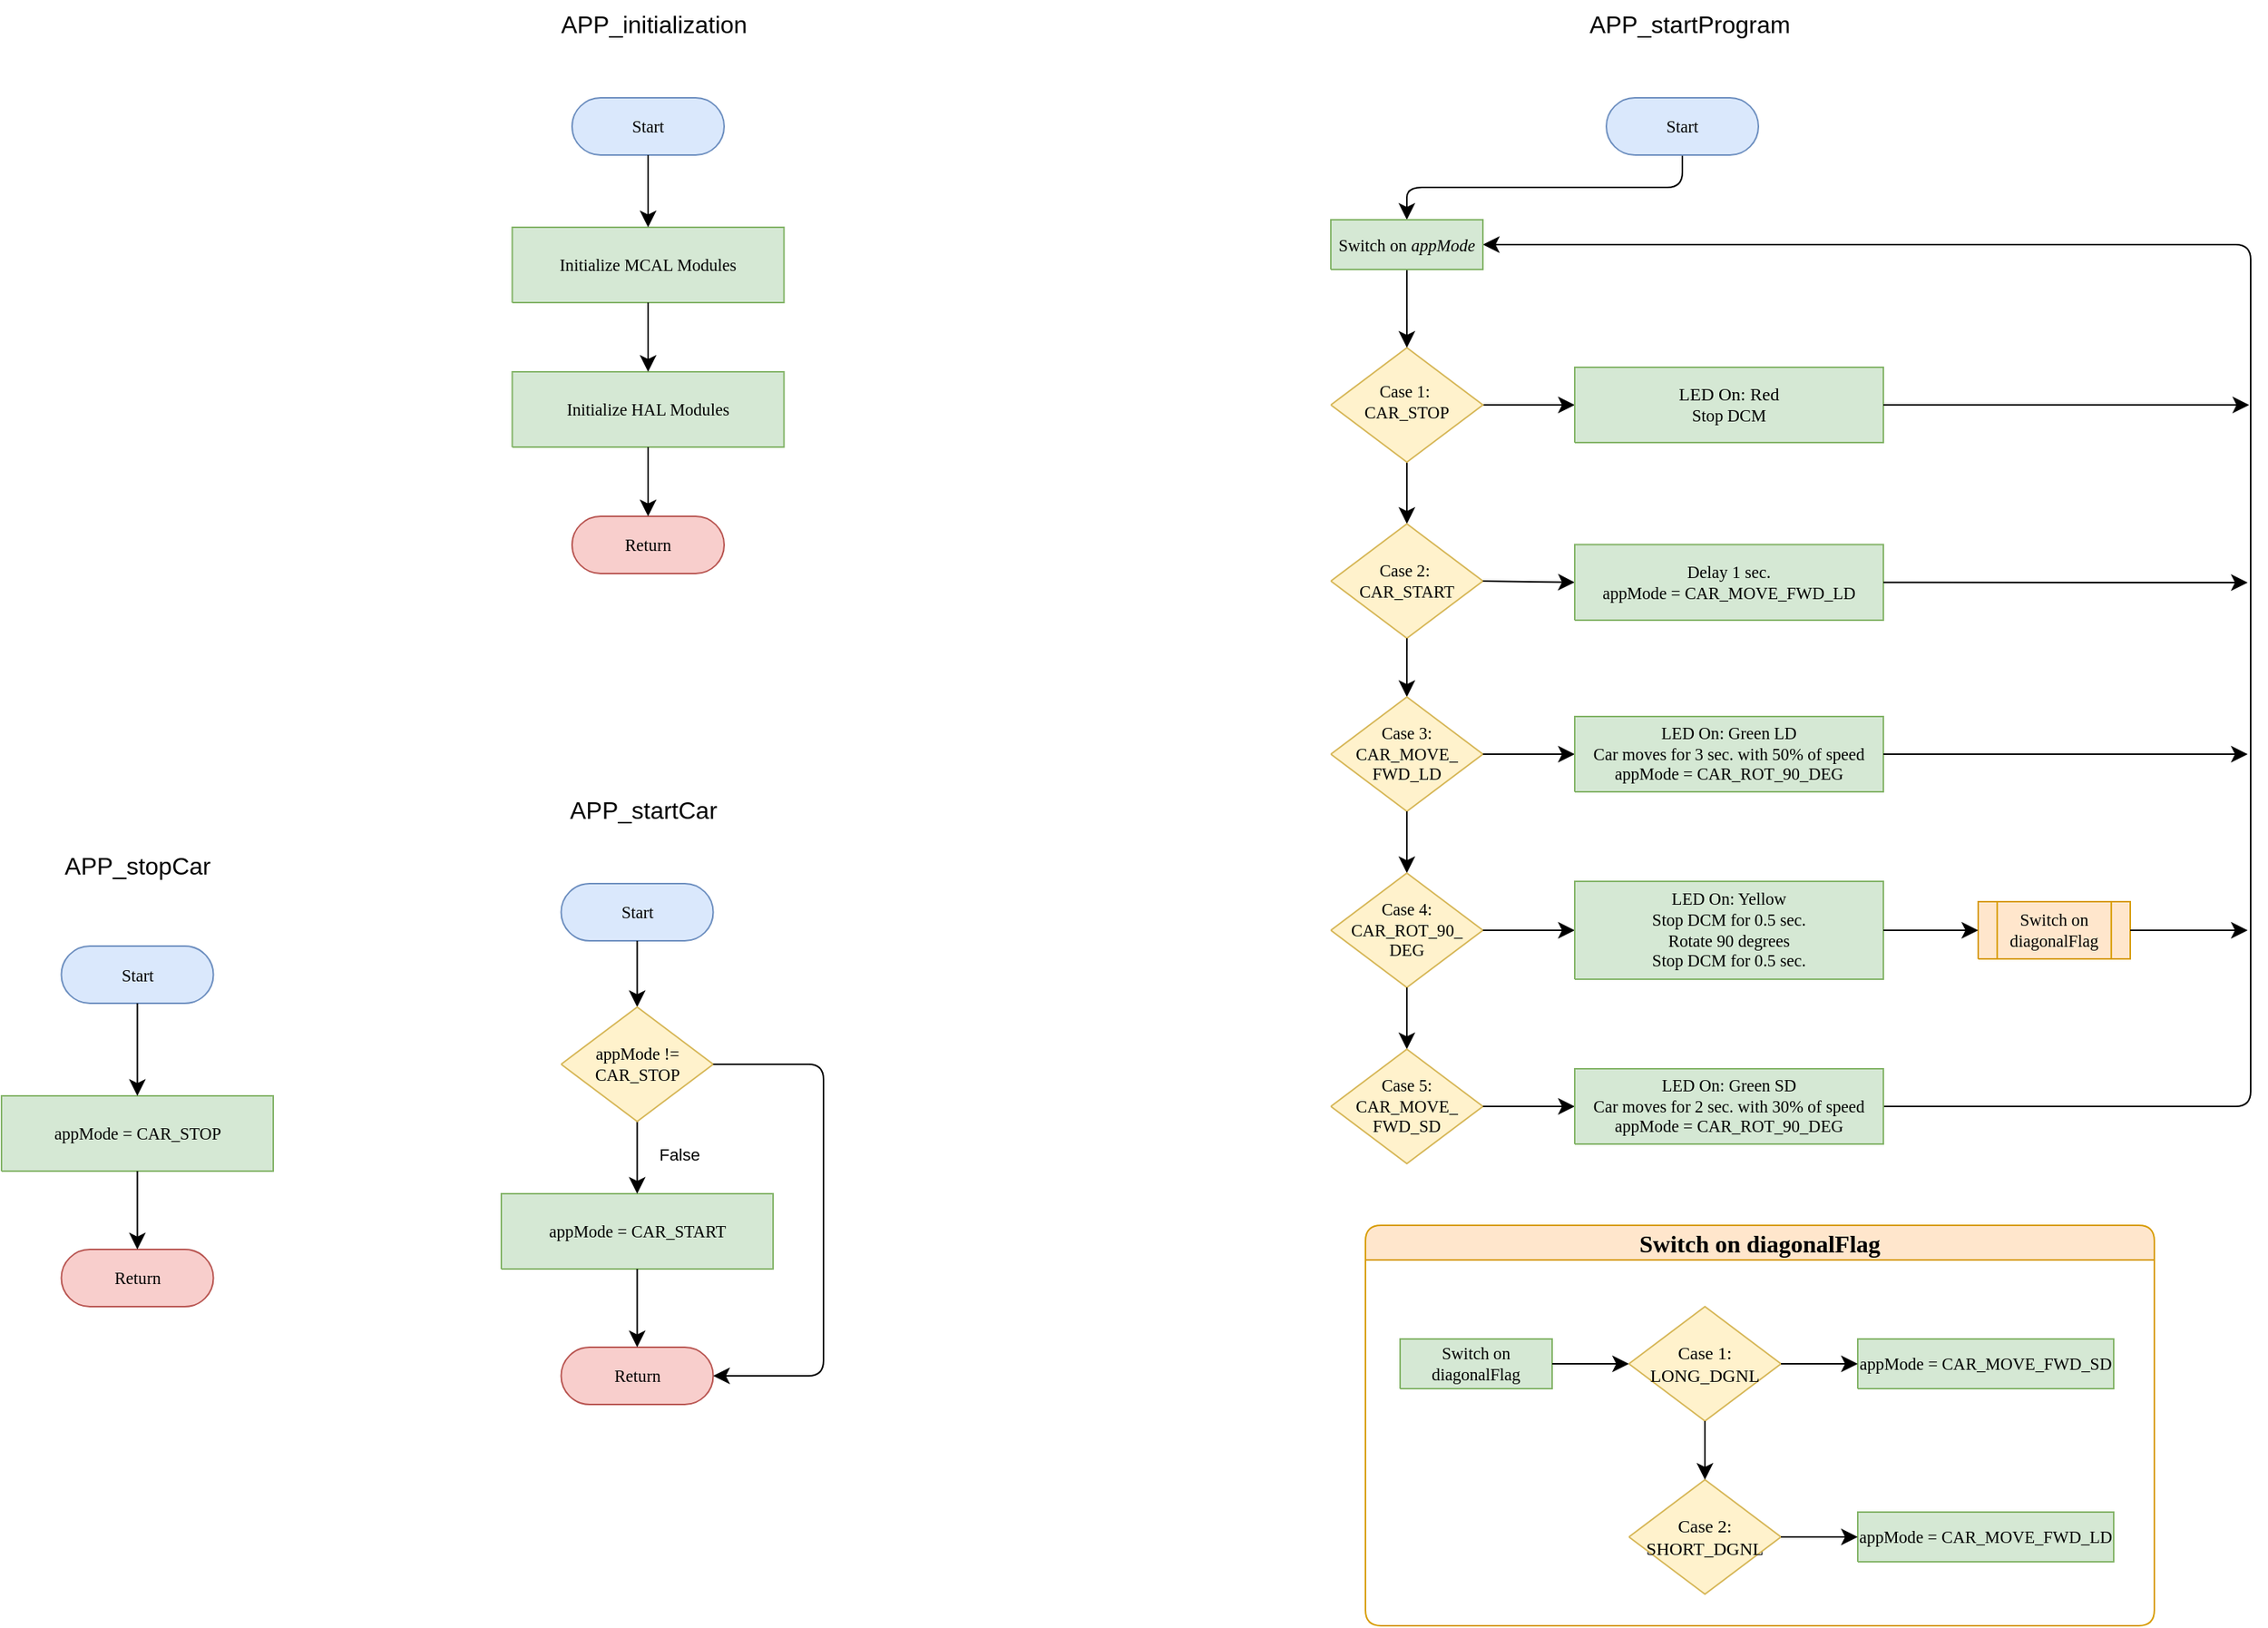<mxfile version="21.1.2" type="device">
  <diagram name="Page-1" id="KBW3ugEOn-Q8geGjZRpk">
    <mxGraphModel dx="2419" dy="1172" grid="0" gridSize="10" guides="1" tooltips="1" connect="1" arrows="1" fold="1" page="0" pageScale="1" pageWidth="850" pageHeight="1100" math="0" shadow="0">
      <root>
        <mxCell id="0" />
        <mxCell id="1" parent="0" />
        <mxCell id="t_7-qpojC-t_Iwh8IbXo-5" style="edgeStyle=none;curved=1;rounded=1;orthogonalLoop=1;jettySize=auto;html=1;exitX=0.5;exitY=1;exitDx=0;exitDy=0;exitPerimeter=0;fontSize=12;startSize=8;endSize=8;fontFamily=Calibri;entryX=0.5;entryY=0;entryDx=0;entryDy=0;entryPerimeter=0;" parent="1" source="t_7-qpojC-t_Iwh8IbXo-7" target="t_7-qpojC-t_Iwh8IbXo-19" edge="1">
          <mxGeometry relative="1" as="geometry">
            <mxPoint x="-99.98" y="246" as="targetPoint" />
          </mxGeometry>
        </mxCell>
        <mxCell id="t_7-qpojC-t_Iwh8IbXo-6" style="edgeStyle=none;curved=1;rounded=1;orthogonalLoop=1;jettySize=auto;html=1;exitX=1;exitY=0.5;exitDx=0;exitDy=0;exitPerimeter=0;fontSize=12;startSize=8;endSize=8;fontFamily=Calibri;entryX=0;entryY=0.5;entryDx=0;entryDy=0;entryPerimeter=0;" parent="1" source="t_7-qpojC-t_Iwh8IbXo-7" target="t_7-qpojC-t_Iwh8IbXo-62" edge="1">
          <mxGeometry relative="1" as="geometry">
            <mxPoint x="24.0" y="171" as="targetPoint" />
          </mxGeometry>
        </mxCell>
        <UserObject label="" Function="EN_DIO_Error_T DIO_init(uint8_t pinNumber, EN_DIO_PORT_T portNumber, EN_DIO_DIRECTION_T direction);" tags="Flowchart" id="t_7-qpojC-t_Iwh8IbXo-7">
          <mxCell style="vsdxID=219;fillColor=#fff2cc;shape=stencil(UzV2Ls5ILEhVNTIoLinKz04tz0wpyVA1dlE1MsrMy0gtyiwBslSNXVWNndPyi1LTi/JL81Ig/IJEkEoQKze/DGRCBUSfAUiHkUElhGcK4bpBVOZk5iGpNEVVikeloQHZpsK0YlWLz1QgA+HFtMycHEgIIcujBwlQCBKcxq4A);strokeColor=#d6b656;spacingTop=-1;spacingBottom=-1;spacingLeft=-1;spacingRight=-1;points=[[0,0.5,0],[1,0.5,0],[0.5,0,0],[0.5,1,0]];labelBackgroundColor=none;rounded=1;html=1;whiteSpace=wrap;fontFamily=Calibri;" parent="1" vertex="1">
            <mxGeometry x="-146.98" y="133" width="101" height="76" as="geometry" />
          </mxCell>
        </UserObject>
        <mxCell id="t_7-qpojC-t_Iwh8IbXo-8" value="&lt;div style=&quot;font-size: 11.29px;&quot;&gt;&lt;font style=&quot;font-size: 11.29px;&quot;&gt;Case 1:&amp;nbsp;&lt;/font&gt;&lt;/div&gt;&lt;div style=&quot;font-size: 11.29px;&quot;&gt;&lt;font style=&quot;font-size: 11.29px;&quot;&gt;CAR_STOP&lt;/font&gt;&lt;/div&gt;" style="text;vsdxID=219;fillColor=none;gradientColor=none;strokeColor=none;spacingTop=-1;spacingBottom=-1;spacingLeft=-1;spacingRight=-1;points=[[0,0.5,0],[1,0.5,0],[0.5,0,0],[0.5,1,0]];labelBackgroundColor=none;rounded=1;html=1;whiteSpace=wrap;verticalAlign=middle;align=center;overflow=width;;html=1;fontColor=#000000;fontFamily=Calibri;" parent="t_7-qpojC-t_Iwh8IbXo-7" vertex="1">
          <mxGeometry x="8.15" y="7.43" width="84.67" height="57.15" as="geometry" />
        </mxCell>
        <mxCell id="t_7-qpojC-t_Iwh8IbXo-9" style="rounded=1;fontColor=#000000;fontFamily=Calibri;" parent="1" vertex="1">
          <mxGeometry x="72.02" y="169" as="geometry" />
        </mxCell>
        <mxCell id="t_7-qpojC-t_Iwh8IbXo-10" style="rounded=1;fontColor=#000000;fontFamily=Calibri;" parent="1" vertex="1">
          <mxGeometry x="72.02" y="158" as="geometry" />
        </mxCell>
        <mxCell id="t_7-qpojC-t_Iwh8IbXo-12" style="edgeStyle=none;curved=1;rounded=1;orthogonalLoop=1;jettySize=auto;html=1;entryX=0.5;entryY=0;entryDx=0;entryDy=0;entryPerimeter=0;fontSize=12;startSize=8;endSize=8;fontFamily=Calibri;" parent="1" source="t_7-qpojC-t_Iwh8IbXo-22" target="t_7-qpojC-t_Iwh8IbXo-7" edge="1">
          <mxGeometry relative="1" as="geometry">
            <mxPoint x="88.5" y="93" as="sourcePoint" />
          </mxGeometry>
        </mxCell>
        <mxCell id="t_7-qpojC-t_Iwh8IbXo-15" style="edgeStyle=orthogonalEdgeStyle;rounded=1;orthogonalLoop=1;jettySize=auto;html=1;exitX=0.5;exitY=1;exitDx=0;exitDy=0;exitPerimeter=0;fontSize=12;startSize=8;endSize=8;fontFamily=Calibri;entryX=0.5;entryY=0;entryDx=0;entryDy=0;entryPerimeter=0;" parent="1" source="t_7-qpojC-t_Iwh8IbXo-16" target="t_7-qpojC-t_Iwh8IbXo-22" edge="1">
          <mxGeometry relative="1" as="geometry">
            <mxPoint x="90" y="52" as="targetPoint" />
          </mxGeometry>
        </mxCell>
        <UserObject label="&lt;div style=&quot;font-size: 1px&quot;&gt;&lt;font style=&quot;font-size: 11.29px; direction: ltr; letter-spacing: 0px; line-height: 120%; opacity: 1;&quot;&gt;Start&lt;br&gt;&lt;/font&gt;&lt;/div&gt;" Function="EN_DIO_Error_T DIO_init(uint8_t pinNumber, EN_DIO_PORT_T portNumber, EN_DIO_DIRECTION_T direction);" tags="Flowchart" id="t_7-qpojC-t_Iwh8IbXo-16">
          <mxCell style="verticalAlign=middle;align=center;overflow=width;vsdxID=30;fillColor=#dae8fc;shape=stencil(tVLREoIgEPwaHnEQxsl3s/9gEpSJwDko7e+DsEkze2l627vdu5uFRaxyHe8FosR5sCcxqMZ3iO0Rpcp0ApQPCLEasUpaEC3Yi2lS3fOojOhsr3HDmObyMtsVcYqS29Qh5FEfklwrM5OXeUa/yjkcAwfr7TDpiyTfXvjkMR+Vw2A998qaBac5tAKHU1hq3i4oNwjRr9ofvayt/+Rk+yX/4iWA159KpXWKxJx/z0Bopfyw+g4=);strokeColor=#6c8ebf;spacingTop=-1;spacingBottom=-1;spacingLeft=-1;spacingRight=-1;points=[[0.5,1,0],[0.5,0,0],[0,0.5,0],[1,0.5,0]];labelBackgroundColor=none;rounded=1;html=1;whiteSpace=wrap;fontFamily=Calibri;" parent="1" vertex="1">
            <mxGeometry x="36" y="-33" width="101" height="38" as="geometry" />
          </mxCell>
        </UserObject>
        <mxCell id="t_7-qpojC-t_Iwh8IbXo-17" style="edgeStyle=orthogonalEdgeStyle;rounded=1;orthogonalLoop=1;jettySize=auto;html=1;fontSize=12;startSize=8;endSize=8;fontFamily=Calibri;entryX=1;entryY=0.5;entryDx=0;entryDy=0;entryPerimeter=0;exitX=1;exitY=0.5;exitDx=0;exitDy=0;exitPerimeter=0;" parent="1" source="t_7-qpojC-t_Iwh8IbXo-60" target="t_7-qpojC-t_Iwh8IbXo-22" edge="1">
          <mxGeometry relative="1" as="geometry">
            <mxPoint x="670" y="65" as="sourcePoint" />
            <mxPoint x="141" y="81" as="targetPoint" />
            <Array as="points">
              <mxPoint x="464" y="637" />
              <mxPoint x="464" y="64" />
            </Array>
          </mxGeometry>
        </mxCell>
        <mxCell id="t_7-qpojC-t_Iwh8IbXo-18" value="APP_startProgram" style="text;html=1;align=center;verticalAlign=middle;resizable=0;points=[];autosize=1;strokeColor=none;fillColor=none;fontSize=16;" parent="1" vertex="1">
          <mxGeometry x="15" y="-98" width="151" height="31" as="geometry" />
        </mxCell>
        <UserObject label="" Function="EN_DIO_Error_T DIO_init(uint8_t pinNumber, EN_DIO_PORT_T portNumber, EN_DIO_DIRECTION_T direction);" tags="Flowchart" id="t_7-qpojC-t_Iwh8IbXo-19">
          <mxCell style="vsdxID=219;fillColor=#fff2cc;shape=stencil(UzV2Ls5ILEhVNTIoLinKz04tz0wpyVA1dlE1MsrMy0gtyiwBslSNXVWNndPyi1LTi/JL81Ig/IJEkEoQKze/DGRCBUSfAUiHkUElhGcK4bpBVOZk5iGpNEVVikeloQHZpsK0YlWLz1QgA+HFtMycHEgIIcujBwlQCBKcxq4A);strokeColor=#d6b656;spacingTop=-1;spacingBottom=-1;spacingLeft=-1;spacingRight=-1;points=[[0,0.5,0],[1,0.5,0],[0.5,0,0],[0.5,1,0]];labelBackgroundColor=none;rounded=1;html=1;whiteSpace=wrap;fontFamily=Calibri;" parent="1" vertex="1">
            <mxGeometry x="-146.98" y="250" width="101" height="76" as="geometry" />
          </mxCell>
        </UserObject>
        <mxCell id="t_7-qpojC-t_Iwh8IbXo-20" value="&lt;div style=&quot;font-size: 11.29px;&quot;&gt;&lt;font style=&quot;font-size: 11.29px;&quot;&gt;Case 2:&amp;nbsp;&lt;/font&gt;&lt;/div&gt;&lt;div style=&quot;font-size: 11.29px;&quot;&gt;&lt;font style=&quot;font-size: 11.29px;&quot;&gt;CAR_START&lt;/font&gt;&lt;br&gt;&lt;/div&gt;" style="text;vsdxID=219;fillColor=none;gradientColor=none;strokeColor=none;spacingTop=-1;spacingBottom=-1;spacingLeft=-1;spacingRight=-1;points=[[0,0.5,0],[1,0.5,0],[0.5,0,0],[0.5,1,0]];labelBackgroundColor=none;rounded=1;html=1;whiteSpace=wrap;verticalAlign=middle;align=center;overflow=width;;html=1;fontColor=#000000;fontFamily=Calibri;" parent="t_7-qpojC-t_Iwh8IbXo-19" vertex="1">
          <mxGeometry x="8.15" y="9.43" width="84.67" height="57.15" as="geometry" />
        </mxCell>
        <UserObject label="&lt;div style=&quot;font-size: 1px&quot;&gt;&lt;font style=&quot;font-size: 11.29px; direction: ltr; letter-spacing: 0px; line-height: 120%; opacity: 1;&quot;&gt;Switch on&amp;nbsp;&lt;i style=&quot;border-color: var(--border-color);&quot;&gt;appMode&lt;/i&gt;&lt;br&gt;&lt;/font&gt;&lt;/div&gt;" Function="EN_DIO_Error_T DIO_toggle(uint8_t pinNumber, EN_DIO_PORT_T portNumber);  " tags="Flowchart" id="t_7-qpojC-t_Iwh8IbXo-22">
          <mxCell style="verticalAlign=middle;align=center;overflow=width;vsdxID=274;fillColor=#d5e8d4;shape=stencil(nZBLDoAgDERP0z3SIyjew0SURgSD+Lu9kMZoXLhwN9O+tukAlrNpJg1SzDH4QW/URgNYgZTkjA4UkwJUgGXng+6DX1zLfmoymdXo17xh5zmRJ6Q42BWCfc2oJfdAr+Yv+AP9Cb7OJ3H/2JG1HNGz/84klThPVCc=);strokeColor=#82b366;spacingTop=-1;spacingBottom=-1;spacingLeft=-1;spacingRight=-1;points=[[0,0.5,0],[1,0.5,0],[0.5,1,0],[0.5,0,0]];labelBackgroundColor=none;rounded=1;html=1;whiteSpace=wrap;fontFamily=Calibri;" parent="1" vertex="1">
            <mxGeometry x="-147" y="48" width="101" height="33" as="geometry" />
          </mxCell>
        </UserObject>
        <mxCell id="t_7-qpojC-t_Iwh8IbXo-23" style="edgeStyle=none;curved=1;rounded=1;orthogonalLoop=1;jettySize=auto;html=1;fontSize=12;startSize=8;endSize=8;fontFamily=Calibri;entryX=0.5;entryY=0;entryDx=0;entryDy=0;entryPerimeter=0;exitX=0.5;exitY=1;exitDx=0;exitDy=0;exitPerimeter=0;" parent="1" source="t_7-qpojC-t_Iwh8IbXo-19" target="t_7-qpojC-t_Iwh8IbXo-24" edge="1">
          <mxGeometry relative="1" as="geometry">
            <mxPoint x="-98.98" y="328" as="sourcePoint" />
            <mxPoint x="-99.99" y="361" as="targetPoint" />
          </mxGeometry>
        </mxCell>
        <UserObject label="" Function="EN_DIO_Error_T DIO_init(uint8_t pinNumber, EN_DIO_PORT_T portNumber, EN_DIO_DIRECTION_T direction);" tags="Flowchart" id="t_7-qpojC-t_Iwh8IbXo-24">
          <mxCell style="vsdxID=219;fillColor=#fff2cc;shape=stencil(UzV2Ls5ILEhVNTIoLinKz04tz0wpyVA1dlE1MsrMy0gtyiwBslSNXVWNndPyi1LTi/JL81Ig/IJEkEoQKze/DGRCBUSfAUiHkUElhGcK4bpBVOZk5iGpNEVVikeloQHZpsK0YlWLz1QgA+HFtMycHEgIIcujBwlQCBKcxq4A);strokeColor=#d6b656;spacingTop=-1;spacingBottom=-1;spacingLeft=-1;spacingRight=-1;points=[[0,0.5,0],[1,0.5,0],[0.5,0,0],[0.5,1,0]];labelBackgroundColor=none;rounded=1;html=1;whiteSpace=wrap;fontFamily=Calibri;" parent="1" vertex="1">
            <mxGeometry x="-146.99" y="365" width="101" height="76" as="geometry" />
          </mxCell>
        </UserObject>
        <mxCell id="t_7-qpojC-t_Iwh8IbXo-25" value="&lt;div style=&quot;font-size: 11.29px;&quot;&gt;&lt;font style=&quot;font-size: 11.29px;&quot;&gt;Case 3: CAR_MOVE_&lt;/font&gt;&lt;/div&gt;&lt;div style=&quot;font-size: 11.29px;&quot;&gt;&lt;font style=&quot;font-size: 11.29px;&quot;&gt;FWD_LD&lt;/font&gt;&lt;br&gt;&lt;/div&gt;" style="text;vsdxID=219;fillColor=none;gradientColor=none;strokeColor=none;spacingTop=-1;spacingBottom=-1;spacingLeft=-1;spacingRight=-1;points=[[0,0.5,0],[1,0.5,0],[0.5,0,0],[0.5,1,0]];labelBackgroundColor=none;rounded=1;html=1;whiteSpace=wrap;verticalAlign=middle;align=center;overflow=width;;html=1;fontColor=#000000;fontFamily=Calibri;" parent="t_7-qpojC-t_Iwh8IbXo-24" vertex="1">
          <mxGeometry x="8.16" y="9.42" width="84.67" height="57.15" as="geometry" />
        </mxCell>
        <mxCell id="t_7-qpojC-t_Iwh8IbXo-26" style="edgeStyle=none;curved=1;rounded=1;orthogonalLoop=1;jettySize=auto;html=1;fontSize=12;startSize=8;endSize=8;fontFamily=Calibri;entryX=0.5;entryY=0;entryDx=0;entryDy=0;entryPerimeter=0;exitX=0.5;exitY=1;exitDx=0;exitDy=0;exitPerimeter=0;" parent="1" source="t_7-qpojC-t_Iwh8IbXo-24" target="t_7-qpojC-t_Iwh8IbXo-27" edge="1">
          <mxGeometry relative="1" as="geometry">
            <mxPoint x="-96.98" y="442" as="sourcePoint" />
            <mxPoint x="-100" y="478" as="targetPoint" />
          </mxGeometry>
        </mxCell>
        <UserObject label="" Function="EN_DIO_Error_T DIO_init(uint8_t pinNumber, EN_DIO_PORT_T portNumber, EN_DIO_DIRECTION_T direction);" tags="Flowchart" id="t_7-qpojC-t_Iwh8IbXo-27">
          <mxCell style="vsdxID=219;fillColor=#fff2cc;shape=stencil(UzV2Ls5ILEhVNTIoLinKz04tz0wpyVA1dlE1MsrMy0gtyiwBslSNXVWNndPyi1LTi/JL81Ig/IJEkEoQKze/DGRCBUSfAUiHkUElhGcK4bpBVOZk5iGpNEVVikeloQHZpsK0YlWLz1QgA+HFtMycHEgIIcujBwlQCBKcxq4A);strokeColor=#d6b656;spacingTop=-1;spacingBottom=-1;spacingLeft=-1;spacingRight=-1;points=[[0,0.5,0],[1,0.5,0],[0.5,0,0],[0.5,1,0]];labelBackgroundColor=none;rounded=1;html=1;whiteSpace=wrap;fontFamily=Calibri;" parent="1" vertex="1">
            <mxGeometry x="-147" y="482" width="101" height="76" as="geometry" />
          </mxCell>
        </UserObject>
        <mxCell id="t_7-qpojC-t_Iwh8IbXo-28" value="&lt;div style=&quot;font-size: 11.29px;&quot;&gt;&lt;font style=&quot;font-size: 11.29px;&quot;&gt;Case 4: CAR_ROT_90_&lt;/font&gt;&lt;/div&gt;&lt;div style=&quot;font-size: 11.29px;&quot;&gt;&lt;font style=&quot;font-size: 11.29px;&quot;&gt;DEG&lt;/font&gt;&lt;br&gt;&lt;/div&gt;" style="text;vsdxID=219;fillColor=none;gradientColor=none;strokeColor=none;spacingTop=-1;spacingBottom=-1;spacingLeft=-1;spacingRight=-1;points=[[0,0.5,0],[1,0.5,0],[0.5,0,0],[0.5,1,0]];labelBackgroundColor=none;rounded=1;html=1;whiteSpace=wrap;verticalAlign=middle;align=center;overflow=width;;html=1;fontColor=#000000;fontFamily=Calibri;" parent="t_7-qpojC-t_Iwh8IbXo-27" vertex="1">
          <mxGeometry x="8.19" y="9.42" width="84.67" height="57.15" as="geometry" />
        </mxCell>
        <mxCell id="t_7-qpojC-t_Iwh8IbXo-29" style="edgeStyle=none;curved=1;rounded=1;orthogonalLoop=1;jettySize=auto;html=1;exitX=0.5;exitY=1;exitDx=0;exitDy=0;exitPerimeter=0;fontSize=12;startSize=8;endSize=8;fontFamily=Calibri;entryX=0.5;entryY=0;entryDx=0;entryDy=0;entryPerimeter=0;" parent="1" source="t_7-qpojC-t_Iwh8IbXo-27" target="t_7-qpojC-t_Iwh8IbXo-30" edge="1">
          <mxGeometry relative="1" as="geometry">
            <mxPoint x="-96.0" y="558" as="sourcePoint" />
            <mxPoint x="-100.0" y="595" as="targetPoint" />
          </mxGeometry>
        </mxCell>
        <UserObject label="" Function="EN_DIO_Error_T DIO_init(uint8_t pinNumber, EN_DIO_PORT_T portNumber, EN_DIO_DIRECTION_T direction);" tags="Flowchart" id="t_7-qpojC-t_Iwh8IbXo-30">
          <mxCell style="vsdxID=219;fillColor=#fff2cc;shape=stencil(UzV2Ls5ILEhVNTIoLinKz04tz0wpyVA1dlE1MsrMy0gtyiwBslSNXVWNndPyi1LTi/JL81Ig/IJEkEoQKze/DGRCBUSfAUiHkUElhGcK4bpBVOZk5iGpNEVVikeloQHZpsK0YlWLz1QgA+HFtMycHEgIIcujBwlQCBKcxq4A);strokeColor=#d6b656;spacingTop=-1;spacingBottom=-1;spacingLeft=-1;spacingRight=-1;points=[[0,0.5,0],[1,0.5,0],[0.5,0,0],[0.5,1,0]];labelBackgroundColor=none;rounded=1;html=1;whiteSpace=wrap;fontFamily=Calibri;" parent="1" vertex="1">
            <mxGeometry x="-147" y="599" width="101" height="76" as="geometry" />
          </mxCell>
        </UserObject>
        <mxCell id="t_7-qpojC-t_Iwh8IbXo-31" value="&lt;div style=&quot;font-size: 11.29px;&quot;&gt;&lt;font style=&quot;font-size: 11.29px;&quot;&gt;Case 5:&lt;/font&gt;&lt;/div&gt;&lt;div style=&quot;font-size: 11.29px;&quot;&gt;&lt;font style=&quot;font-size: 11.29px;&quot;&gt;CAR_MOVE_&lt;/font&gt;&lt;/div&gt;&lt;div style=&quot;border-color: var(--border-color); font-size: 11.29px;&quot;&gt;&lt;font style=&quot;font-size: 11.29px;&quot;&gt;FWD_SD&lt;/font&gt;&lt;/div&gt;" style="text;vsdxID=219;fillColor=none;gradientColor=none;strokeColor=none;spacingTop=-1;spacingBottom=-1;spacingLeft=-1;spacingRight=-1;points=[[0,0.5,0],[1,0.5,0],[0.5,0,0],[0.5,1,0]];labelBackgroundColor=none;rounded=1;html=1;whiteSpace=wrap;verticalAlign=middle;align=center;overflow=width;;html=1;fontColor=#000000;fontFamily=Calibri;" parent="t_7-qpojC-t_Iwh8IbXo-30" vertex="1">
          <mxGeometry x="8.19" y="9.42" width="84.67" height="57.15" as="geometry" />
        </mxCell>
        <mxCell id="t_7-qpojC-t_Iwh8IbXo-35" style="edgeStyle=none;curved=1;rounded=1;orthogonalLoop=1;jettySize=auto;html=1;exitX=1;exitY=0.5;exitDx=0;exitDy=0;exitPerimeter=0;fontSize=12;startSize=8;endSize=8;fontFamily=Calibri;entryX=0;entryY=0.5;entryDx=0;entryDy=0;entryPerimeter=0;" parent="1" target="t_7-qpojC-t_Iwh8IbXo-38" edge="1">
          <mxGeometry relative="1" as="geometry">
            <mxPoint x="56" y="288" as="targetPoint" />
            <mxPoint x="-46" y="288" as="sourcePoint" />
          </mxGeometry>
        </mxCell>
        <mxCell id="t_7-qpojC-t_Iwh8IbXo-36" style="rounded=1;fontColor=#000000;fontFamily=Calibri;" parent="1" vertex="1">
          <mxGeometry x="72" y="286" as="geometry" />
        </mxCell>
        <mxCell id="t_7-qpojC-t_Iwh8IbXo-37" style="rounded=1;fontColor=#000000;fontFamily=Calibri;" parent="1" vertex="1">
          <mxGeometry x="72" y="275" as="geometry" />
        </mxCell>
        <UserObject label="&lt;div style=&quot;font-size: 11.29px;&quot;&gt;&lt;font style=&quot;font-size: 11.29px;&quot;&gt;Delay 1 sec.&lt;/font&gt;&lt;/div&gt;&lt;div style=&quot;font-size: 11.29px;&quot;&gt;&lt;font style=&quot;font-size: 11.29px;&quot;&gt;appMode =&amp;nbsp;CAR_MOVE_&lt;span style=&quot;background-color: initial;&quot;&gt;FWD_LD&lt;/span&gt;&lt;/font&gt;&lt;/div&gt;" Function="EN_DIO_Error_T DIO_toggle(uint8_t pinNumber, EN_DIO_PORT_T portNumber);  " tags="Flowchart" id="t_7-qpojC-t_Iwh8IbXo-38">
          <mxCell style="verticalAlign=middle;align=center;overflow=width;vsdxID=274;fillColor=#d5e8d4;shape=stencil(nZBLDoAgDERP0z3SIyjew0SURgSD+Lu9kMZoXLhwN9O+tukAlrNpJg1SzDH4QW/URgNYgZTkjA4UkwJUgGXng+6DX1zLfmoymdXo17xh5zmRJ6Q42BWCfc2oJfdAr+Yv+AP9Cb7OJ3H/2JG1HNGz/84klThPVCc=);strokeColor=#82b366;spacingTop=-1;spacingBottom=-1;spacingLeft=-1;spacingRight=-1;points=[[0,0.5,0],[1,0.5,0],[0.5,1,0],[0.5,0,0]];labelBackgroundColor=none;rounded=1;html=1;whiteSpace=wrap;fontFamily=Calibri;" parent="1" vertex="1">
            <mxGeometry x="15" y="263.75" width="205" height="50.25" as="geometry" />
          </mxCell>
        </UserObject>
        <mxCell id="t_7-qpojC-t_Iwh8IbXo-39" style="edgeStyle=none;curved=1;rounded=1;orthogonalLoop=1;jettySize=auto;html=1;exitX=1;exitY=0.5;exitDx=0;exitDy=0;exitPerimeter=0;fontSize=12;startSize=8;endSize=8;fontFamily=Calibri;entryX=0;entryY=0.5;entryDx=0;entryDy=0;entryPerimeter=0;" parent="1" target="t_7-qpojC-t_Iwh8IbXo-56" edge="1">
          <mxGeometry relative="1" as="geometry">
            <mxPoint x="15.0" y="403" as="targetPoint" />
            <mxPoint x="-46" y="403" as="sourcePoint" />
          </mxGeometry>
        </mxCell>
        <mxCell id="t_7-qpojC-t_Iwh8IbXo-40" style="rounded=1;fontColor=#000000;fontFamily=Calibri;" parent="1" vertex="1">
          <mxGeometry x="72" y="401" width="11" as="geometry" />
        </mxCell>
        <mxCell id="t_7-qpojC-t_Iwh8IbXo-41" style="rounded=1;fontColor=#000000;fontFamily=Calibri;" parent="1" vertex="1">
          <mxGeometry x="72" y="390" as="geometry" />
        </mxCell>
        <mxCell id="t_7-qpojC-t_Iwh8IbXo-43" style="edgeStyle=none;curved=1;rounded=1;orthogonalLoop=1;jettySize=auto;html=1;exitX=1;exitY=0.5;exitDx=0;exitDy=0;exitPerimeter=0;fontSize=12;startSize=8;endSize=8;fontFamily=Calibri;entryX=0;entryY=0.5;entryDx=0;entryDy=0;entryPerimeter=0;" parent="1" target="t_7-qpojC-t_Iwh8IbXo-57" edge="1">
          <mxGeometry relative="1" as="geometry">
            <mxPoint x="17.02" y="519" as="targetPoint" />
            <mxPoint x="-46" y="520" as="sourcePoint" />
          </mxGeometry>
        </mxCell>
        <mxCell id="t_7-qpojC-t_Iwh8IbXo-44" style="rounded=1;fontColor=#000000;fontFamily=Calibri;" parent="1" vertex="1">
          <mxGeometry x="72" y="518" as="geometry" />
        </mxCell>
        <mxCell id="t_7-qpojC-t_Iwh8IbXo-45" style="rounded=1;fontColor=#000000;fontFamily=Calibri;" parent="1" vertex="1">
          <mxGeometry x="72" y="507" as="geometry" />
        </mxCell>
        <mxCell id="t_7-qpojC-t_Iwh8IbXo-47" style="edgeStyle=none;curved=1;rounded=1;orthogonalLoop=1;jettySize=auto;html=1;exitX=1;exitY=0.5;exitDx=0;exitDy=0;exitPerimeter=0;fontSize=12;startSize=8;endSize=8;fontFamily=Calibri;entryX=0;entryY=0.5;entryDx=0;entryDy=0;entryPerimeter=0;" parent="1" target="t_7-qpojC-t_Iwh8IbXo-60" edge="1">
          <mxGeometry relative="1" as="geometry">
            <mxPoint x="24.02" y="666.75" as="targetPoint" />
            <mxPoint x="-45.98" y="637" as="sourcePoint" />
          </mxGeometry>
        </mxCell>
        <mxCell id="t_7-qpojC-t_Iwh8IbXo-48" style="rounded=1;fontColor=#000000;fontFamily=Calibri;" parent="1" vertex="1">
          <mxGeometry x="72.02" y="635" as="geometry" />
        </mxCell>
        <mxCell id="t_7-qpojC-t_Iwh8IbXo-49" style="rounded=1;fontColor=#000000;fontFamily=Calibri;" parent="1" vertex="1">
          <mxGeometry x="72.02" y="624" as="geometry" />
        </mxCell>
        <UserObject label="Case 1: &lt;br&gt;LONG_DGNL" Function="EN_DIO_Error_T DIO_init(uint8_t pinNumber, EN_DIO_PORT_T portNumber, EN_DIO_DIRECTION_T direction);" tags="Flowchart" id="t_7-qpojC-t_Iwh8IbXo-51">
          <mxCell style="vsdxID=219;fillColor=#fff2cc;shape=stencil(UzV2Ls5ILEhVNTIoLinKz04tz0wpyVA1dlE1MsrMy0gtyiwBslSNXVWNndPyi1LTi/JL81Ig/IJEkEoQKze/DGRCBUSfAUiHkUElhGcK4bpBVOZk5iGpNEVVikeloQHZpsK0YlWLz1QgA+HFtMycHEgIIcujBwlQCBKcxq4A);strokeColor=#d6b656;spacingTop=-1;spacingBottom=-1;spacingLeft=-1;spacingRight=-1;points=[[0,0.5,0],[1,0.5,0],[0.5,0,0],[0.5,1,0]];labelBackgroundColor=none;rounded=1;html=1;whiteSpace=wrap;fontFamily=Calibri;" parent="1" vertex="1">
            <mxGeometry x="51" y="770" width="101" height="76" as="geometry" />
          </mxCell>
        </UserObject>
        <UserObject label="&lt;div style=&quot;font-size: 1px&quot;&gt;&lt;font style=&quot;font-size: 11.29px; direction: ltr; letter-spacing: 0px; line-height: 120%; opacity: 1;&quot;&gt;Switch on diagonalFlag&lt;br&gt;&lt;/font&gt;&lt;/div&gt;" Function="EN_DIO_Error_T DIO_toggle(uint8_t pinNumber, EN_DIO_PORT_T portNumber);  " tags="Flowchart" id="t_7-qpojC-t_Iwh8IbXo-53">
          <mxCell style="verticalAlign=middle;align=center;overflow=width;vsdxID=274;fillColor=#d5e8d4;shape=stencil(nZBLDoAgDERP0z3SIyjew0SURgSD+Lu9kMZoXLhwN9O+tukAlrNpJg1SzDH4QW/URgNYgZTkjA4UkwJUgGXng+6DX1zLfmoymdXo17xh5zmRJ6Q42BWCfc2oJfdAr+Yv+AP9Cb7OJ3H/2JG1HNGz/84klThPVCc=);strokeColor=#82b366;spacingTop=-1;spacingBottom=-1;spacingLeft=-1;spacingRight=-1;points=[[0,0.5,0],[1,0.5,0],[0.5,1,0],[0.5,0,0]];labelBackgroundColor=none;rounded=1;html=1;whiteSpace=wrap;fontFamily=Calibri;" parent="1" vertex="1">
            <mxGeometry x="-101" y="791.5" width="101" height="33" as="geometry" />
          </mxCell>
        </UserObject>
        <UserObject label="&lt;div style=&quot;font-size: 1px&quot;&gt;&lt;font style=&quot;font-size: 11.29px; direction: ltr; letter-spacing: 0px; line-height: 120%; opacity: 1;&quot;&gt;appMode = CAR_MOVE_FWD_SD&lt;br&gt;&lt;/font&gt;&lt;/div&gt;" Function="EN_DIO_Error_T DIO_toggle(uint8_t pinNumber, EN_DIO_PORT_T portNumber);  " tags="Flowchart" id="t_7-qpojC-t_Iwh8IbXo-55">
          <mxCell style="verticalAlign=middle;align=center;overflow=width;vsdxID=274;fillColor=#d5e8d4;shape=stencil(nZBLDoAgDERP0z3SIyjew0SURgSD+Lu9kMZoXLhwN9O+tukAlrNpJg1SzDH4QW/URgNYgZTkjA4UkwJUgGXng+6DX1zLfmoymdXo17xh5zmRJ6Q42BWCfc2oJfdAr+Yv+AP9Cb7OJ3H/2JG1HNGz/84klThPVCc=);strokeColor=#82b366;spacingTop=-1;spacingBottom=-1;spacingLeft=-1;spacingRight=-1;points=[[0,0.5,0],[1,0.5,0],[0.5,1,0],[0.5,0,0]];labelBackgroundColor=none;rounded=1;html=1;whiteSpace=wrap;fontFamily=Calibri;" parent="1" vertex="1">
            <mxGeometry x="203" y="791.5" width="170" height="33" as="geometry" />
          </mxCell>
        </UserObject>
        <UserObject label="&lt;div style=&quot;font-size: 11.29px;&quot;&gt;&lt;div style=&quot;border-color: var(--border-color);&quot;&gt;LED On: Green LD&lt;/div&gt;&lt;div style=&quot;border-color: var(--border-color);&quot;&gt;Car moves for 3 sec. with 50% of speed&lt;/div&gt;&lt;div style=&quot;border-color: var(--border-color);&quot;&gt;appMode =&amp;nbsp;CAR_ROT_90_&lt;span style=&quot;border-color: var(--border-color); background-color: initial;&quot;&gt;DEG&lt;/span&gt;&lt;/div&gt;&lt;/div&gt;" Function="EN_DIO_Error_T DIO_toggle(uint8_t pinNumber, EN_DIO_PORT_T portNumber);  " tags="Flowchart" id="t_7-qpojC-t_Iwh8IbXo-56">
          <mxCell style="verticalAlign=middle;align=center;overflow=width;vsdxID=274;fillColor=#d5e8d4;shape=stencil(nZBLDoAgDERP0z3SIyjew0SURgSD+Lu9kMZoXLhwN9O+tukAlrNpJg1SzDH4QW/URgNYgZTkjA4UkwJUgGXng+6DX1zLfmoymdXo17xh5zmRJ6Q42BWCfc2oJfdAr+Yv+AP9Cb7OJ3H/2JG1HNGz/84klThPVCc=);strokeColor=#82b366;spacingTop=-1;spacingBottom=-1;spacingLeft=-1;spacingRight=-1;points=[[0,0.5,0],[1,0.5,0],[0.5,1,0],[0.5,0,0]];labelBackgroundColor=none;rounded=1;html=1;whiteSpace=wrap;fontFamily=Calibri;" parent="1" vertex="1">
            <mxGeometry x="15" y="378" width="205" height="50" as="geometry" />
          </mxCell>
        </UserObject>
        <UserObject label="&lt;div style=&quot;font-size: 11.29px;&quot;&gt;&lt;div style=&quot;border-color: var(--border-color);&quot;&gt;LED On: Yellow&lt;/div&gt;&lt;div style=&quot;border-color: var(--border-color);&quot;&gt;&lt;span style=&quot;border-color: var(--border-color);&quot;&gt;Stop DCM for 0.5 sec.&lt;/span&gt;&lt;/div&gt;&lt;div style=&quot;border-color: var(--border-color);&quot;&gt;&lt;span style=&quot;border-color: var(--border-color);&quot;&gt;Rotate 90 degrees&lt;/span&gt;&lt;/div&gt;&lt;div style=&quot;border-color: var(--border-color);&quot;&gt;&lt;div style=&quot;border-color: var(--border-color);&quot;&gt;Stop DCM for 0.5 sec.&lt;/div&gt;&lt;/div&gt;&lt;/div&gt;" Function="EN_DIO_Error_T DIO_toggle(uint8_t pinNumber, EN_DIO_PORT_T portNumber);  " tags="Flowchart" id="t_7-qpojC-t_Iwh8IbXo-57">
          <mxCell style="verticalAlign=middle;align=center;overflow=width;vsdxID=274;fillColor=#d5e8d4;shape=stencil(nZBLDoAgDERP0z3SIyjew0SURgSD+Lu9kMZoXLhwN9O+tukAlrNpJg1SzDH4QW/URgNYgZTkjA4UkwJUgGXng+6DX1zLfmoymdXo17xh5zmRJ6Q42BWCfc2oJfdAr+Yv+AP9Cb7OJ3H/2JG1HNGz/84klThPVCc=);strokeColor=#82b366;spacingTop=-1;spacingBottom=-1;spacingLeft=-1;spacingRight=-1;points=[[0,0.5,0],[1,0.5,0],[0.5,1,0],[0.5,0,0]];labelBackgroundColor=none;rounded=1;html=1;whiteSpace=wrap;fontFamily=Calibri;" parent="1" vertex="1">
            <mxGeometry x="15" y="487.5" width="205" height="65" as="geometry" />
          </mxCell>
        </UserObject>
        <UserObject label="&lt;div style=&quot;font-size: 11.29px;&quot;&gt;&lt;div style=&quot;border-color: var(--border-color);&quot;&gt;&lt;div style=&quot;border-color: var(--border-color);&quot;&gt;LED On: Green SD&lt;/div&gt;&lt;div style=&quot;border-color: var(--border-color);&quot;&gt;Car moves for 2 sec. with 30% of speed&lt;br style=&quot;border-color: var(--border-color);&quot;&gt;&lt;/div&gt;&lt;div style=&quot;border-color: var(--border-color);&quot;&gt;appMode =&amp;nbsp;CAR_ROT_90_DEG&lt;/div&gt;&lt;/div&gt;&lt;/div&gt;" Function="EN_DIO_Error_T DIO_toggle(uint8_t pinNumber, EN_DIO_PORT_T portNumber);  " tags="Flowchart" id="t_7-qpojC-t_Iwh8IbXo-60">
          <mxCell style="verticalAlign=middle;align=center;overflow=width;vsdxID=274;fillColor=#d5e8d4;shape=stencil(nZBLDoAgDERP0z3SIyjew0SURgSD+Lu9kMZoXLhwN9O+tukAlrNpJg1SzDH4QW/URgNYgZTkjA4UkwJUgGXng+6DX1zLfmoymdXo17xh5zmRJ6Q42BWCfc2oJfdAr+Yv+AP9Cb7OJ3H/2JG1HNGz/84klThPVCc=);strokeColor=#82b366;spacingTop=-1;spacingBottom=-1;spacingLeft=-1;spacingRight=-1;points=[[0,0.5,0],[1,0.5,0],[0.5,1,0],[0.5,0,0]];labelBackgroundColor=none;rounded=1;html=1;whiteSpace=wrap;fontFamily=Calibri;" parent="1" vertex="1">
            <mxGeometry x="15" y="612" width="205" height="50" as="geometry" />
          </mxCell>
        </UserObject>
        <UserObject label="&lt;div style=&quot;font-size: 11.29px;&quot;&gt;&lt;div style=&quot;border-color: var(--border-color);&quot;&gt;&lt;div style=&quot;border-color: var(--border-color); font-size: 12px;&quot;&gt;LED On: Red&lt;/div&gt;&lt;div style=&quot;border-color: var(--border-color); font-size: 12px;&quot;&gt;&lt;span style=&quot;border-color: var(--border-color); font-size: 11.29px;&quot;&gt;Stop DCM&lt;/span&gt;&lt;/div&gt;&lt;/div&gt;&lt;/div&gt;" Function="EN_DIO_Error_T DIO_toggle(uint8_t pinNumber, EN_DIO_PORT_T portNumber);  " tags="Flowchart" id="t_7-qpojC-t_Iwh8IbXo-62">
          <mxCell style="verticalAlign=middle;align=center;overflow=width;vsdxID=274;fillColor=#d5e8d4;shape=stencil(nZBLDoAgDERP0z3SIyjew0SURgSD+Lu9kMZoXLhwN9O+tukAlrNpJg1SzDH4QW/URgNYgZTkjA4UkwJUgGXng+6DX1zLfmoymdXo17xh5zmRJ6Q42BWCfc2oJfdAr+Yv+AP9Cb7OJ3H/2JG1HNGz/84klThPVCc=);strokeColor=#82b366;spacingTop=-1;spacingBottom=-1;spacingLeft=-1;spacingRight=-1;points=[[0,0.5,0],[1,0.5,0],[0.5,1,0],[0.5,0,0]];labelBackgroundColor=none;rounded=1;html=1;whiteSpace=wrap;fontFamily=Calibri;" parent="1" vertex="1">
            <mxGeometry x="15" y="146" width="205" height="50" as="geometry" />
          </mxCell>
        </UserObject>
        <UserObject label="Case 2: &lt;br&gt;SHORT_DGNL" Function="EN_DIO_Error_T DIO_init(uint8_t pinNumber, EN_DIO_PORT_T portNumber, EN_DIO_DIRECTION_T direction);" tags="Flowchart" id="t_7-qpojC-t_Iwh8IbXo-64">
          <mxCell style="vsdxID=219;fillColor=#fff2cc;shape=stencil(UzV2Ls5ILEhVNTIoLinKz04tz0wpyVA1dlE1MsrMy0gtyiwBslSNXVWNndPyi1LTi/JL81Ig/IJEkEoQKze/DGRCBUSfAUiHkUElhGcK4bpBVOZk5iGpNEVVikeloQHZpsK0YlWLz1QgA+HFtMycHEgIIcujBwlQCBKcxq4A);strokeColor=#d6b656;spacingTop=-1;spacingBottom=-1;spacingLeft=-1;spacingRight=-1;points=[[0,0.5,0],[1,0.5,0],[0.5,0,0],[0.5,1,0]];labelBackgroundColor=none;rounded=1;html=1;whiteSpace=wrap;fontFamily=Calibri;" parent="1" vertex="1">
            <mxGeometry x="51" y="885" width="101" height="76" as="geometry" />
          </mxCell>
        </UserObject>
        <UserObject label="&lt;div style=&quot;font-size: 1px&quot;&gt;&lt;font style=&quot;font-size: 11.29px; direction: ltr; letter-spacing: 0px; line-height: 120%; opacity: 1;&quot;&gt;appMode = CAR_MOVE_FWD_LD&lt;br&gt;&lt;/font&gt;&lt;/div&gt;" Function="EN_DIO_Error_T DIO_toggle(uint8_t pinNumber, EN_DIO_PORT_T portNumber);  " tags="Flowchart" id="t_7-qpojC-t_Iwh8IbXo-65">
          <mxCell style="verticalAlign=middle;align=center;overflow=width;vsdxID=274;fillColor=#d5e8d4;shape=stencil(nZBLDoAgDERP0z3SIyjew0SURgSD+Lu9kMZoXLhwN9O+tukAlrNpJg1SzDH4QW/URgNYgZTkjA4UkwJUgGXng+6DX1zLfmoymdXo17xh5zmRJ6Q42BWCfc2oJfdAr+Yv+AP9Cb7OJ3H/2JG1HNGz/84klThPVCc=);strokeColor=#82b366;spacingTop=-1;spacingBottom=-1;spacingLeft=-1;spacingRight=-1;points=[[0,0.5,0],[1,0.5,0],[0.5,1,0],[0.5,0,0]];labelBackgroundColor=none;rounded=1;html=1;whiteSpace=wrap;fontFamily=Calibri;" parent="1" vertex="1">
            <mxGeometry x="203" y="906.5" width="170" height="33" as="geometry" />
          </mxCell>
        </UserObject>
        <mxCell id="t_7-qpojC-t_Iwh8IbXo-69" style="edgeStyle=none;curved=1;rounded=1;orthogonalLoop=1;jettySize=auto;html=1;exitX=1;exitY=0.5;exitDx=0;exitDy=0;exitPerimeter=0;fontSize=12;startSize=8;endSize=8;fontFamily=Calibri;entryX=0;entryY=0.5;entryDx=0;entryDy=0;entryPerimeter=0;" parent="1" source="t_7-qpojC-t_Iwh8IbXo-53" target="t_7-qpojC-t_Iwh8IbXo-51" edge="1">
          <mxGeometry relative="1" as="geometry">
            <mxPoint x="78" y="813" as="targetPoint" />
            <mxPoint x="17" y="813" as="sourcePoint" />
          </mxGeometry>
        </mxCell>
        <mxCell id="t_7-qpojC-t_Iwh8IbXo-70" style="edgeStyle=none;curved=1;rounded=1;orthogonalLoop=1;jettySize=auto;html=1;exitX=0.5;exitY=1;exitDx=0;exitDy=0;exitPerimeter=0;fontSize=12;startSize=8;endSize=8;fontFamily=Calibri;entryX=0.5;entryY=0;entryDx=0;entryDy=0;entryPerimeter=0;" parent="1" source="t_7-qpojC-t_Iwh8IbXo-51" target="t_7-qpojC-t_Iwh8IbXo-64" edge="1">
          <mxGeometry relative="1" as="geometry">
            <mxPoint x="140" y="854" as="targetPoint" />
            <mxPoint x="79" y="854" as="sourcePoint" />
          </mxGeometry>
        </mxCell>
        <mxCell id="t_7-qpojC-t_Iwh8IbXo-71" style="edgeStyle=none;curved=1;rounded=1;orthogonalLoop=1;jettySize=auto;html=1;fontSize=12;startSize=8;endSize=8;fontFamily=Calibri;exitX=1;exitY=0.5;exitDx=0;exitDy=0;exitPerimeter=0;" parent="1" source="t_7-qpojC-t_Iwh8IbXo-51" target="t_7-qpojC-t_Iwh8IbXo-55" edge="1">
          <mxGeometry relative="1" as="geometry">
            <mxPoint x="219" y="814" as="targetPoint" />
            <mxPoint x="165" y="814" as="sourcePoint" />
          </mxGeometry>
        </mxCell>
        <mxCell id="t_7-qpojC-t_Iwh8IbXo-72" style="edgeStyle=none;curved=1;rounded=1;orthogonalLoop=1;jettySize=auto;html=1;exitX=1;exitY=0.5;exitDx=0;exitDy=0;exitPerimeter=0;fontSize=12;startSize=8;endSize=8;fontFamily=Calibri;entryX=0;entryY=0.5;entryDx=0;entryDy=0;entryPerimeter=0;" parent="1" source="t_7-qpojC-t_Iwh8IbXo-64" target="t_7-qpojC-t_Iwh8IbXo-65" edge="1">
          <mxGeometry relative="1" as="geometry">
            <mxPoint x="225" y="928" as="targetPoint" />
            <mxPoint x="164" y="928" as="sourcePoint" />
          </mxGeometry>
        </mxCell>
        <UserObject label="&lt;div style=&quot;font-size: 1px&quot;&gt;&lt;font style=&quot;font-size: 11.29px; direction: ltr; letter-spacing: 0px; line-height: 120%; opacity: 1;&quot;&gt;Switch on diagonalFlag&lt;br&gt;&lt;/font&gt;&lt;/div&gt;" Function="EN_DIO_Error_T DIO_read(uint8_t pinNumber, EN_DIO_PORT_T portNumber, uint8_t *value);" tags="Flowchart" id="t_7-qpojC-t_Iwh8IbXo-73">
          <mxCell style="verticalAlign=middle;align=center;overflow=width;vsdxID=265;shape=stencil(nZLRDsIgDEW/pq+GlRh9n/M/loyNRoSFodO/F9JMHWYm29u99LTkFkCWg657BSiG4N1FjdQEDfIEiGS18hSiAlmBLFvnVefdzTbs+zqRSV3dPU14cJ9IHSie7ArB/syoIfuFTsVN8B90I5hdH8UnY0vG8Ire9aUFFLjbr4iV0zN2Pvl4WDP5h15OlyWLIn/teMQ/RVYv);spacingTop=-1;spacingBottom=-1;spacingLeft=-1;spacingRight=-1;points=[[0,0.5,0],[1,0.5,0],[0.5,1,0],[0.5,0,0]];labelBackgroundColor=none;rounded=1;html=1;whiteSpace=wrap;fillColor=#ffe6cc;strokeColor=#d79b00;fontFamily=Calibri;" parent="1" vertex="1">
            <mxGeometry x="283" y="501" width="101" height="38" as="geometry" />
          </mxCell>
        </UserObject>
        <mxCell id="t_7-qpojC-t_Iwh8IbXo-74" style="edgeStyle=none;curved=1;rounded=1;orthogonalLoop=1;jettySize=auto;html=1;exitX=1;exitY=0.5;exitDx=0;exitDy=0;exitPerimeter=0;fontSize=12;startSize=8;endSize=8;fontFamily=Calibri;" parent="1" source="t_7-qpojC-t_Iwh8IbXo-62" edge="1">
          <mxGeometry relative="1" as="geometry">
            <mxPoint x="463" y="171" as="targetPoint" />
            <mxPoint x="318" y="191" as="sourcePoint" />
          </mxGeometry>
        </mxCell>
        <mxCell id="t_7-qpojC-t_Iwh8IbXo-75" style="edgeStyle=none;curved=1;rounded=1;orthogonalLoop=1;jettySize=auto;html=1;fontSize=12;startSize=8;endSize=8;fontFamily=Calibri;exitX=1;exitY=0.5;exitDx=0;exitDy=0;exitPerimeter=0;" parent="1" source="t_7-qpojC-t_Iwh8IbXo-38" edge="1">
          <mxGeometry relative="1" as="geometry">
            <mxPoint x="462" y="289" as="targetPoint" />
            <mxPoint x="246" y="284.78" as="sourcePoint" />
          </mxGeometry>
        </mxCell>
        <mxCell id="t_7-qpojC-t_Iwh8IbXo-76" style="edgeStyle=none;curved=1;rounded=1;orthogonalLoop=1;jettySize=auto;html=1;exitX=1;exitY=0.5;exitDx=0;exitDy=0;exitPerimeter=0;fontSize=12;startSize=8;endSize=8;fontFamily=Calibri;" parent="1" source="t_7-qpojC-t_Iwh8IbXo-56" edge="1">
          <mxGeometry relative="1" as="geometry">
            <mxPoint x="462" y="403" as="targetPoint" />
            <mxPoint x="363" y="400" as="sourcePoint" />
          </mxGeometry>
        </mxCell>
        <mxCell id="t_7-qpojC-t_Iwh8IbXo-77" style="edgeStyle=none;curved=1;rounded=1;orthogonalLoop=1;jettySize=auto;html=1;exitX=1;exitY=0.5;exitDx=0;exitDy=0;exitPerimeter=0;fontSize=12;startSize=8;endSize=8;fontFamily=Calibri;entryX=0;entryY=0.5;entryDx=0;entryDy=0;entryPerimeter=0;" parent="1" source="t_7-qpojC-t_Iwh8IbXo-57" target="t_7-qpojC-t_Iwh8IbXo-73" edge="1">
          <mxGeometry relative="1" as="geometry">
            <mxPoint x="482" y="525" as="targetPoint" />
            <mxPoint x="239" y="525" as="sourcePoint" />
          </mxGeometry>
        </mxCell>
        <mxCell id="t_7-qpojC-t_Iwh8IbXo-79" style="edgeStyle=none;curved=1;rounded=1;orthogonalLoop=1;jettySize=auto;html=1;fontSize=12;startSize=8;endSize=8;fontFamily=Calibri;exitX=1;exitY=0.5;exitDx=0;exitDy=0;exitPerimeter=0;" parent="1" source="t_7-qpojC-t_Iwh8IbXo-73" edge="1">
          <mxGeometry relative="1" as="geometry">
            <mxPoint x="462" y="520" as="targetPoint" />
            <mxPoint x="386" y="515" as="sourcePoint" />
          </mxGeometry>
        </mxCell>
        <mxCell id="t_7-qpojC-t_Iwh8IbXo-80" value="Switch on diagonalFlag" style="swimlane;whiteSpace=wrap;html=1;rounded=1;fontSize=16;fontFamily=Calibri;fillColor=#ffe6cc;strokeColor=#d79b00;" parent="1" vertex="1">
          <mxGeometry x="-124" y="716" width="524" height="266" as="geometry">
            <mxRectangle x="-207" y="152.5" width="134" height="31" as="alternateBounds" />
          </mxGeometry>
        </mxCell>
        <UserObject label="&lt;div style=&quot;font-size: 1px&quot;&gt;&lt;font style=&quot;font-size: 11.29px; direction: ltr; letter-spacing: 0px; line-height: 120%; opacity: 1;&quot;&gt;Start&lt;br&gt;&lt;/font&gt;&lt;/div&gt;" Function="EN_DIO_Error_T DIO_init(uint8_t pinNumber, EN_DIO_PORT_T portNumber, EN_DIO_DIRECTION_T direction);" tags="Flowchart" id="UCA3_YkQDoojP2GSPDH8-1">
          <mxCell style="verticalAlign=middle;align=center;overflow=width;vsdxID=30;fillColor=#dae8fc;shape=stencil(tVLREoIgEPwaHnEQxsl3s/9gEpSJwDko7e+DsEkze2l627vdu5uFRaxyHe8FosR5sCcxqMZ3iO0Rpcp0ApQPCLEasUpaEC3Yi2lS3fOojOhsr3HDmObyMtsVcYqS29Qh5FEfklwrM5OXeUa/yjkcAwfr7TDpiyTfXvjkMR+Vw2A998qaBac5tAKHU1hq3i4oNwjRr9ofvayt/+Rk+yX/4iWA159KpXWKxJx/z0Bopfyw+g4=);strokeColor=#6c8ebf;spacingTop=-1;spacingBottom=-1;spacingLeft=-1;spacingRight=-1;points=[[0.5,1,0],[0.5,0,0],[0,0.5,0],[1,0.5,0]];labelBackgroundColor=none;rounded=1;html=1;whiteSpace=wrap;fontFamily=Calibri;" vertex="1" parent="1">
            <mxGeometry x="-651" y="-33" width="101" height="38" as="geometry" />
          </mxCell>
        </UserObject>
        <mxCell id="UCA3_YkQDoojP2GSPDH8-2" value="APP_initialization" style="text;html=1;align=center;verticalAlign=middle;resizable=0;points=[];autosize=1;strokeColor=none;fillColor=none;fontSize=16;" vertex="1" parent="1">
          <mxGeometry x="-668" y="-98" width="142" height="31" as="geometry" />
        </mxCell>
        <UserObject label="&lt;div style=&quot;font-size: 1px&quot;&gt;&lt;font style=&quot;font-size: 11.29px; direction: ltr; letter-spacing: 0px; line-height: 120%; opacity: 1;&quot;&gt;Initialize MCAL Modules&lt;/font&gt;&lt;/div&gt;" Function="EN_DIO_Error_T DIO_toggle(uint8_t pinNumber, EN_DIO_PORT_T portNumber);  " tags="Flowchart" id="UCA3_YkQDoojP2GSPDH8-3">
          <mxCell style="verticalAlign=middle;align=center;overflow=width;vsdxID=274;fillColor=#d5e8d4;shape=stencil(nZBLDoAgDERP0z3SIyjew0SURgSD+Lu9kMZoXLhwN9O+tukAlrNpJg1SzDH4QW/URgNYgZTkjA4UkwJUgGXng+6DX1zLfmoymdXo17xh5zmRJ6Q42BWCfc2oJfdAr+Yv+AP9Cb7OJ3H/2JG1HNGz/84klThPVCc=);strokeColor=#82b366;spacingTop=-1;spacingBottom=-1;spacingLeft=-1;spacingRight=-1;points=[[0,0.5,0],[1,0.5,0],[0.5,1,0],[0.5,0,0]];labelBackgroundColor=none;rounded=1;html=1;whiteSpace=wrap;fontFamily=Calibri;" vertex="1" parent="1">
            <mxGeometry x="-690.75" y="53" width="180.5" height="50" as="geometry" />
          </mxCell>
        </UserObject>
        <UserObject label="&lt;div style=&quot;font-size: 1px&quot;&gt;&lt;font style=&quot;font-size: 11.29px; direction: ltr; letter-spacing: 0px; line-height: 120%; opacity: 1;&quot;&gt;Initialize HAL Modules&lt;/font&gt;&lt;/div&gt;" Function="EN_DIO_Error_T DIO_toggle(uint8_t pinNumber, EN_DIO_PORT_T portNumber);  " tags="Flowchart" id="UCA3_YkQDoojP2GSPDH8-4">
          <mxCell style="verticalAlign=middle;align=center;overflow=width;vsdxID=274;fillColor=#d5e8d4;shape=stencil(nZBLDoAgDERP0z3SIyjew0SURgSD+Lu9kMZoXLhwN9O+tukAlrNpJg1SzDH4QW/URgNYgZTkjA4UkwJUgGXng+6DX1zLfmoymdXo17xh5zmRJ6Q42BWCfc2oJfdAr+Yv+AP9Cb7OJ3H/2JG1HNGz/84klThPVCc=);strokeColor=#82b366;spacingTop=-1;spacingBottom=-1;spacingLeft=-1;spacingRight=-1;points=[[0,0.5,0],[1,0.5,0],[0.5,1,0],[0.5,0,0]];labelBackgroundColor=none;rounded=1;html=1;whiteSpace=wrap;fontFamily=Calibri;" vertex="1" parent="1">
            <mxGeometry x="-690.75" y="149" width="180.5" height="50" as="geometry" />
          </mxCell>
        </UserObject>
        <UserObject label="&lt;div style=&quot;font-size: 1px&quot;&gt;&lt;font style=&quot;font-size: 11.29px; direction: ltr; letter-spacing: 0px; line-height: 120%; opacity: 1;&quot;&gt;Return&lt;br&gt;&lt;/font&gt;&lt;/div&gt;" Function="EN_DIO_Error_T DIO_init(uint8_t pinNumber, EN_DIO_PORT_T portNumber, EN_DIO_DIRECTION_T direction);" tags="Flowchart" id="UCA3_YkQDoojP2GSPDH8-5">
          <mxCell style="verticalAlign=middle;align=center;overflow=width;vsdxID=55;fillColor=#f8cecc;shape=stencil(tVLREoIgEPwaHnEQxsl3s/9gEpSJwDko7e+DsEkze2l627vdu5uFRaxyHe8FosR5sCcxqMZ3iO0Rpcp0ApQPCLEasUpaEC3Yi2lS3fOojOhsr3HDmObyMtsVcYqS29Qh5FEfklwrM5OXeUa/yjkcAwfr7TDpiyTfXvjkMR+Vw2A998qaBac5tAKHU1hq3i4oNwjRr9ofvayt/+Rk+yX/4iWA159KpXWKxJx/z0Bopfyw+g4=);strokeColor=#b85450;spacingTop=-1;spacingBottom=-1;spacingLeft=-1;spacingRight=-1;points=[[0.5,1,0],[0.5,0,0],[0,0.5,0],[1,0.5,0]];labelBackgroundColor=none;rounded=1;html=1;whiteSpace=wrap;fontFamily=Calibri;" vertex="1" parent="1">
            <mxGeometry x="-651" y="245" width="101" height="38" as="geometry" />
          </mxCell>
        </UserObject>
        <mxCell id="UCA3_YkQDoojP2GSPDH8-6" style="edgeStyle=none;curved=1;rounded=1;orthogonalLoop=1;jettySize=auto;html=1;fontSize=12;startSize=8;endSize=8;fontFamily=Calibri;exitX=0.5;exitY=1;exitDx=0;exitDy=0;exitPerimeter=0;entryX=0.5;entryY=0;entryDx=0;entryDy=0;entryPerimeter=0;" edge="1" parent="1" source="UCA3_YkQDoojP2GSPDH8-1" target="UCA3_YkQDoojP2GSPDH8-3">
          <mxGeometry relative="1" as="geometry">
            <mxPoint x="-597.53" y="5" as="sourcePoint" />
            <mxPoint x="-598" y="50" as="targetPoint" />
          </mxGeometry>
        </mxCell>
        <mxCell id="UCA3_YkQDoojP2GSPDH8-7" style="edgeStyle=none;curved=1;rounded=1;orthogonalLoop=1;jettySize=auto;html=1;entryX=0.5;entryY=0;entryDx=0;entryDy=0;entryPerimeter=0;fontSize=12;startSize=8;endSize=8;fontFamily=Calibri;exitX=0.5;exitY=1;exitDx=0;exitDy=0;exitPerimeter=0;" edge="1" parent="1" source="UCA3_YkQDoojP2GSPDH8-3" target="UCA3_YkQDoojP2GSPDH8-4">
          <mxGeometry relative="1" as="geometry">
            <mxPoint x="-415" y="135" as="sourcePoint" />
            <mxPoint x="-415" y="187" as="targetPoint" />
          </mxGeometry>
        </mxCell>
        <mxCell id="UCA3_YkQDoojP2GSPDH8-8" style="edgeStyle=none;curved=1;rounded=1;orthogonalLoop=1;jettySize=auto;html=1;entryX=0.5;entryY=0;entryDx=0;entryDy=0;entryPerimeter=0;fontSize=12;startSize=8;endSize=8;fontFamily=Calibri;exitX=0.5;exitY=1;exitDx=0;exitDy=0;exitPerimeter=0;" edge="1" parent="1" source="UCA3_YkQDoojP2GSPDH8-4" target="UCA3_YkQDoojP2GSPDH8-5">
          <mxGeometry relative="1" as="geometry">
            <mxPoint x="-473" y="234" as="sourcePoint" />
            <mxPoint x="-473" y="286" as="targetPoint" />
          </mxGeometry>
        </mxCell>
        <UserObject label="&lt;div style=&quot;font-size: 1px&quot;&gt;&lt;font style=&quot;font-size: 11.29px; direction: ltr; letter-spacing: 0px; line-height: 120%; opacity: 1;&quot;&gt;Start&lt;br&gt;&lt;/font&gt;&lt;/div&gt;" Function="EN_DIO_Error_T DIO_init(uint8_t pinNumber, EN_DIO_PORT_T portNumber, EN_DIO_DIRECTION_T direction);" tags="Flowchart" id="UCA3_YkQDoojP2GSPDH8-9">
          <mxCell style="verticalAlign=middle;align=center;overflow=width;vsdxID=30;fillColor=#dae8fc;shape=stencil(tVLREoIgEPwaHnEQxsl3s/9gEpSJwDko7e+DsEkze2l627vdu5uFRaxyHe8FosR5sCcxqMZ3iO0Rpcp0ApQPCLEasUpaEC3Yi2lS3fOojOhsr3HDmObyMtsVcYqS29Qh5FEfklwrM5OXeUa/yjkcAwfr7TDpiyTfXvjkMR+Vw2A998qaBac5tAKHU1hq3i4oNwjRr9ofvayt/+Rk+yX/4iWA159KpXWKxJx/z0Bopfyw+g4=);strokeColor=#6c8ebf;spacingTop=-1;spacingBottom=-1;spacingLeft=-1;spacingRight=-1;points=[[0.5,1,0],[0.5,0,0],[0,0.5,0],[1,0.5,0]];labelBackgroundColor=none;rounded=1;html=1;whiteSpace=wrap;fontFamily=Calibri;" vertex="1" parent="1">
            <mxGeometry x="-658.25" y="489" width="101" height="38" as="geometry" />
          </mxCell>
        </UserObject>
        <mxCell id="UCA3_YkQDoojP2GSPDH8-10" value="APP_startCar" style="text;html=1;align=center;verticalAlign=middle;resizable=0;points=[];autosize=1;strokeColor=none;fillColor=none;fontSize=16;" vertex="1" parent="1">
          <mxGeometry x="-662.25" y="424" width="116" height="31" as="geometry" />
        </mxCell>
        <UserObject label="&lt;div style=&quot;&quot;&gt;&lt;font style=&quot;font-size: 11.29px;&quot;&gt;appMode = CAR_START&lt;/font&gt;&lt;/div&gt;" Function="EN_DIO_Error_T DIO_toggle(uint8_t pinNumber, EN_DIO_PORT_T portNumber);  " tags="Flowchart" id="UCA3_YkQDoojP2GSPDH8-12">
          <mxCell style="verticalAlign=middle;align=center;overflow=width;vsdxID=274;fillColor=#d5e8d4;shape=stencil(nZBLDoAgDERP0z3SIyjew0SURgSD+Lu9kMZoXLhwN9O+tukAlrNpJg1SzDH4QW/URgNYgZTkjA4UkwJUgGXng+6DX1zLfmoymdXo17xh5zmRJ6Q42BWCfc2oJfdAr+Yv+AP9Cb7OJ3H/2JG1HNGz/84klThPVCc=);strokeColor=#82b366;spacingTop=-1;spacingBottom=-1;spacingLeft=-1;spacingRight=-1;points=[[0,0.5,0],[1,0.5,0],[0.5,1,0],[0.5,0,0]];labelBackgroundColor=none;rounded=1;html=1;whiteSpace=wrap;fontFamily=Calibri;" vertex="1" parent="1">
            <mxGeometry x="-698" y="695" width="180.5" height="50" as="geometry" />
          </mxCell>
        </UserObject>
        <UserObject label="&lt;div style=&quot;font-size: 1px&quot;&gt;&lt;font style=&quot;font-size: 11.29px; direction: ltr; letter-spacing: 0px; line-height: 120%; opacity: 1;&quot;&gt;Return&lt;br&gt;&lt;/font&gt;&lt;/div&gt;" Function="EN_DIO_Error_T DIO_init(uint8_t pinNumber, EN_DIO_PORT_T portNumber, EN_DIO_DIRECTION_T direction);" tags="Flowchart" id="UCA3_YkQDoojP2GSPDH8-13">
          <mxCell style="verticalAlign=middle;align=center;overflow=width;vsdxID=55;fillColor=#f8cecc;shape=stencil(tVLREoIgEPwaHnEQxsl3s/9gEpSJwDko7e+DsEkze2l627vdu5uFRaxyHe8FosR5sCcxqMZ3iO0Rpcp0ApQPCLEasUpaEC3Yi2lS3fOojOhsr3HDmObyMtsVcYqS29Qh5FEfklwrM5OXeUa/yjkcAwfr7TDpiyTfXvjkMR+Vw2A998qaBac5tAKHU1hq3i4oNwjRr9ofvayt/+Rk+yX/4iWA159KpXWKxJx/z0Bopfyw+g4=);strokeColor=#b85450;spacingTop=-1;spacingBottom=-1;spacingLeft=-1;spacingRight=-1;points=[[0.5,1,0],[0.5,0,0],[0,0.5,0],[1,0.5,0]];labelBackgroundColor=none;rounded=1;html=1;whiteSpace=wrap;fontFamily=Calibri;" vertex="1" parent="1">
            <mxGeometry x="-658.25" y="797" width="101" height="38" as="geometry" />
          </mxCell>
        </UserObject>
        <mxCell id="UCA3_YkQDoojP2GSPDH8-14" style="edgeStyle=none;curved=1;rounded=1;orthogonalLoop=1;jettySize=auto;html=1;fontSize=12;startSize=8;endSize=8;fontFamily=Calibri;exitX=0.5;exitY=1;exitDx=0;exitDy=0;exitPerimeter=0;entryX=0.5;entryY=0;entryDx=0;entryDy=0;entryPerimeter=0;" edge="1" parent="1" source="UCA3_YkQDoojP2GSPDH8-9" target="UCA3_YkQDoojP2GSPDH8-17">
          <mxGeometry relative="1" as="geometry">
            <mxPoint x="-604.78" y="527" as="sourcePoint" />
            <mxPoint x="-521" y="569" as="targetPoint" />
          </mxGeometry>
        </mxCell>
        <mxCell id="UCA3_YkQDoojP2GSPDH8-15" style="edgeStyle=none;curved=1;rounded=1;orthogonalLoop=1;jettySize=auto;html=1;entryX=0.5;entryY=0;entryDx=0;entryDy=0;entryPerimeter=0;fontSize=12;startSize=8;endSize=8;fontFamily=Calibri;exitX=0.5;exitY=1;exitDx=0;exitDy=0;exitPerimeter=0;" edge="1" parent="1" source="UCA3_YkQDoojP2GSPDH8-17" target="UCA3_YkQDoojP2GSPDH8-12">
          <mxGeometry relative="1" as="geometry">
            <mxPoint x="-608" y="625" as="sourcePoint" />
            <mxPoint x="-422.25" y="709" as="targetPoint" />
          </mxGeometry>
        </mxCell>
        <mxCell id="UCA3_YkQDoojP2GSPDH8-16" style="edgeStyle=none;curved=1;rounded=1;orthogonalLoop=1;jettySize=auto;html=1;entryX=0.5;entryY=0;entryDx=0;entryDy=0;entryPerimeter=0;fontSize=12;startSize=8;endSize=8;fontFamily=Calibri;exitX=0.5;exitY=1;exitDx=0;exitDy=0;exitPerimeter=0;" edge="1" parent="1" source="UCA3_YkQDoojP2GSPDH8-12" target="UCA3_YkQDoojP2GSPDH8-13">
          <mxGeometry relative="1" as="geometry">
            <mxPoint x="-480.25" y="756" as="sourcePoint" />
            <mxPoint x="-480.25" y="808" as="targetPoint" />
          </mxGeometry>
        </mxCell>
        <UserObject label="" Function="EN_DIO_Error_T DIO_init(uint8_t pinNumber, EN_DIO_PORT_T portNumber, EN_DIO_DIRECTION_T direction);" tags="Flowchart" id="UCA3_YkQDoojP2GSPDH8-17">
          <mxCell style="vsdxID=219;fillColor=#fff2cc;shape=stencil(UzV2Ls5ILEhVNTIoLinKz04tz0wpyVA1dlE1MsrMy0gtyiwBslSNXVWNndPyi1LTi/JL81Ig/IJEkEoQKze/DGRCBUSfAUiHkUElhGcK4bpBVOZk5iGpNEVVikeloQHZpsK0YlWLz1QgA+HFtMycHEgIIcujBwlQCBKcxq4A);strokeColor=#d6b656;spacingTop=-1;spacingBottom=-1;spacingLeft=-1;spacingRight=-1;points=[[0,0.5,0],[1,0.5,0],[0.5,0,0],[0.5,1,0]];labelBackgroundColor=none;rounded=1;html=1;whiteSpace=wrap;fontFamily=Calibri;" vertex="1" parent="1">
            <mxGeometry x="-658.25" y="571" width="101" height="76" as="geometry" />
          </mxCell>
        </UserObject>
        <mxCell id="UCA3_YkQDoojP2GSPDH8-18" value="&lt;div style=&quot;font-size: 11.29px;&quot;&gt;appMode != CAR_STOP&lt;/div&gt;" style="text;vsdxID=219;fillColor=none;gradientColor=none;strokeColor=none;spacingTop=-1;spacingBottom=-1;spacingLeft=-1;spacingRight=-1;points=[[0,0.5,0],[1,0.5,0],[0.5,0,0],[0.5,1,0]];labelBackgroundColor=none;rounded=1;html=1;whiteSpace=wrap;verticalAlign=middle;align=center;overflow=width;;html=1;fontColor=#000000;fontFamily=Calibri;" vertex="1" parent="UCA3_YkQDoojP2GSPDH8-17">
          <mxGeometry x="8.15" y="9.43" width="84.67" height="57.15" as="geometry" />
        </mxCell>
        <mxCell id="UCA3_YkQDoojP2GSPDH8-19" value="&lt;font style=&quot;font-size: 11px;&quot;&gt;False&lt;/font&gt;" style="text;html=1;align=center;verticalAlign=middle;resizable=0;points=[];autosize=1;strokeColor=none;fillColor=none;fontSize=16;" vertex="1" parent="1">
          <mxGeometry x="-602.25" y="651" width="45" height="31" as="geometry" />
        </mxCell>
        <mxCell id="UCA3_YkQDoojP2GSPDH8-20" style="edgeStyle=orthogonalEdgeStyle;rounded=1;orthogonalLoop=1;jettySize=auto;html=1;fontSize=12;startSize=8;endSize=8;fontFamily=Calibri;exitX=1;exitY=0.5;exitDx=0;exitDy=0;exitPerimeter=0;entryX=1;entryY=0.5;entryDx=0;entryDy=0;entryPerimeter=0;" edge="1" parent="1" source="UCA3_YkQDoojP2GSPDH8-17" target="UCA3_YkQDoojP2GSPDH8-13">
          <mxGeometry relative="1" as="geometry">
            <mxPoint x="-448" y="619" as="sourcePoint" />
            <mxPoint x="-448" y="663" as="targetPoint" />
            <Array as="points">
              <mxPoint x="-484" y="609" />
              <mxPoint x="-484" y="816" />
            </Array>
          </mxGeometry>
        </mxCell>
        <UserObject label="&lt;div style=&quot;font-size: 1px&quot;&gt;&lt;font style=&quot;font-size: 11.29px; direction: ltr; letter-spacing: 0px; line-height: 120%; opacity: 1;&quot;&gt;Start&lt;br&gt;&lt;/font&gt;&lt;/div&gt;" Function="EN_DIO_Error_T DIO_init(uint8_t pinNumber, EN_DIO_PORT_T portNumber, EN_DIO_DIRECTION_T direction);" tags="Flowchart" id="UCA3_YkQDoojP2GSPDH8-21">
          <mxCell style="verticalAlign=middle;align=center;overflow=width;vsdxID=30;fillColor=#dae8fc;shape=stencil(tVLREoIgEPwaHnEQxsl3s/9gEpSJwDko7e+DsEkze2l627vdu5uFRaxyHe8FosR5sCcxqMZ3iO0Rpcp0ApQPCLEasUpaEC3Yi2lS3fOojOhsr3HDmObyMtsVcYqS29Qh5FEfklwrM5OXeUa/yjkcAwfr7TDpiyTfXvjkMR+Vw2A998qaBac5tAKHU1hq3i4oNwjRr9ofvayt/+Rk+yX/4iWA159KpXWKxJx/z0Bopfyw+g4=);strokeColor=#6c8ebf;spacingTop=-1;spacingBottom=-1;spacingLeft=-1;spacingRight=-1;points=[[0.5,1,0],[0.5,0,0],[0,0.5,0],[1,0.5,0]];labelBackgroundColor=none;rounded=1;html=1;whiteSpace=wrap;fontFamily=Calibri;" vertex="1" parent="1">
            <mxGeometry x="-990.25" y="530.5" width="101" height="38" as="geometry" />
          </mxCell>
        </UserObject>
        <mxCell id="UCA3_YkQDoojP2GSPDH8-22" value="APP_stopCar" style="text;html=1;align=center;verticalAlign=middle;resizable=0;points=[];autosize=1;strokeColor=none;fillColor=none;fontSize=16;" vertex="1" parent="1">
          <mxGeometry x="-997.25" y="461.5" width="115" height="31" as="geometry" />
        </mxCell>
        <UserObject label="&lt;div style=&quot;&quot;&gt;&lt;font style=&quot;font-size: 11.29px;&quot;&gt;appMode = CAR_STOP&lt;/font&gt;&lt;/div&gt;" Function="EN_DIO_Error_T DIO_toggle(uint8_t pinNumber, EN_DIO_PORT_T portNumber);  " tags="Flowchart" id="UCA3_YkQDoojP2GSPDH8-23">
          <mxCell style="verticalAlign=middle;align=center;overflow=width;vsdxID=274;fillColor=#d5e8d4;shape=stencil(nZBLDoAgDERP0z3SIyjew0SURgSD+Lu9kMZoXLhwN9O+tukAlrNpJg1SzDH4QW/URgNYgZTkjA4UkwJUgGXng+6DX1zLfmoymdXo17xh5zmRJ6Q42BWCfc2oJfdAr+Yv+AP9Cb7OJ3H/2JG1HNGz/84klThPVCc=);strokeColor=#82b366;spacingTop=-1;spacingBottom=-1;spacingLeft=-1;spacingRight=-1;points=[[0,0.5,0],[1,0.5,0],[0.5,1,0],[0.5,0,0]];labelBackgroundColor=none;rounded=1;html=1;whiteSpace=wrap;fontFamily=Calibri;" vertex="1" parent="1">
            <mxGeometry x="-1030" y="630" width="180.5" height="50" as="geometry" />
          </mxCell>
        </UserObject>
        <UserObject label="&lt;div style=&quot;font-size: 1px&quot;&gt;&lt;font style=&quot;font-size: 11.29px; direction: ltr; letter-spacing: 0px; line-height: 120%; opacity: 1;&quot;&gt;Return&lt;br&gt;&lt;/font&gt;&lt;/div&gt;" Function="EN_DIO_Error_T DIO_init(uint8_t pinNumber, EN_DIO_PORT_T portNumber, EN_DIO_DIRECTION_T direction);" tags="Flowchart" id="UCA3_YkQDoojP2GSPDH8-24">
          <mxCell style="verticalAlign=middle;align=center;overflow=width;vsdxID=55;fillColor=#f8cecc;shape=stencil(tVLREoIgEPwaHnEQxsl3s/9gEpSJwDko7e+DsEkze2l627vdu5uFRaxyHe8FosR5sCcxqMZ3iO0Rpcp0ApQPCLEasUpaEC3Yi2lS3fOojOhsr3HDmObyMtsVcYqS29Qh5FEfklwrM5OXeUa/yjkcAwfr7TDpiyTfXvjkMR+Vw2A998qaBac5tAKHU1hq3i4oNwjRr9ofvayt/+Rk+yX/4iWA159KpXWKxJx/z0Bopfyw+g4=);strokeColor=#b85450;spacingTop=-1;spacingBottom=-1;spacingLeft=-1;spacingRight=-1;points=[[0.5,1,0],[0.5,0,0],[0,0.5,0],[1,0.5,0]];labelBackgroundColor=none;rounded=1;html=1;whiteSpace=wrap;fontFamily=Calibri;" vertex="1" parent="1">
            <mxGeometry x="-990.25" y="732" width="101" height="38" as="geometry" />
          </mxCell>
        </UserObject>
        <mxCell id="UCA3_YkQDoojP2GSPDH8-26" style="edgeStyle=none;curved=1;rounded=1;orthogonalLoop=1;jettySize=auto;html=1;entryX=0.5;entryY=0;entryDx=0;entryDy=0;entryPerimeter=0;fontSize=12;startSize=8;endSize=8;fontFamily=Calibri;exitX=0.5;exitY=1;exitDx=0;exitDy=0;exitPerimeter=0;" edge="1" parent="1" source="UCA3_YkQDoojP2GSPDH8-21" target="UCA3_YkQDoojP2GSPDH8-23">
          <mxGeometry relative="1" as="geometry">
            <mxPoint x="-942" y="577.5" as="sourcePoint" />
            <mxPoint x="-754.25" y="644" as="targetPoint" />
          </mxGeometry>
        </mxCell>
        <mxCell id="UCA3_YkQDoojP2GSPDH8-27" style="edgeStyle=none;curved=1;rounded=1;orthogonalLoop=1;jettySize=auto;html=1;entryX=0.5;entryY=0;entryDx=0;entryDy=0;entryPerimeter=0;fontSize=12;startSize=8;endSize=8;fontFamily=Calibri;exitX=0.5;exitY=1;exitDx=0;exitDy=0;exitPerimeter=0;" edge="1" parent="1" source="UCA3_YkQDoojP2GSPDH8-23" target="UCA3_YkQDoojP2GSPDH8-24">
          <mxGeometry relative="1" as="geometry">
            <mxPoint x="-812.25" y="691" as="sourcePoint" />
            <mxPoint x="-812.25" y="743" as="targetPoint" />
          </mxGeometry>
        </mxCell>
      </root>
    </mxGraphModel>
  </diagram>
</mxfile>
